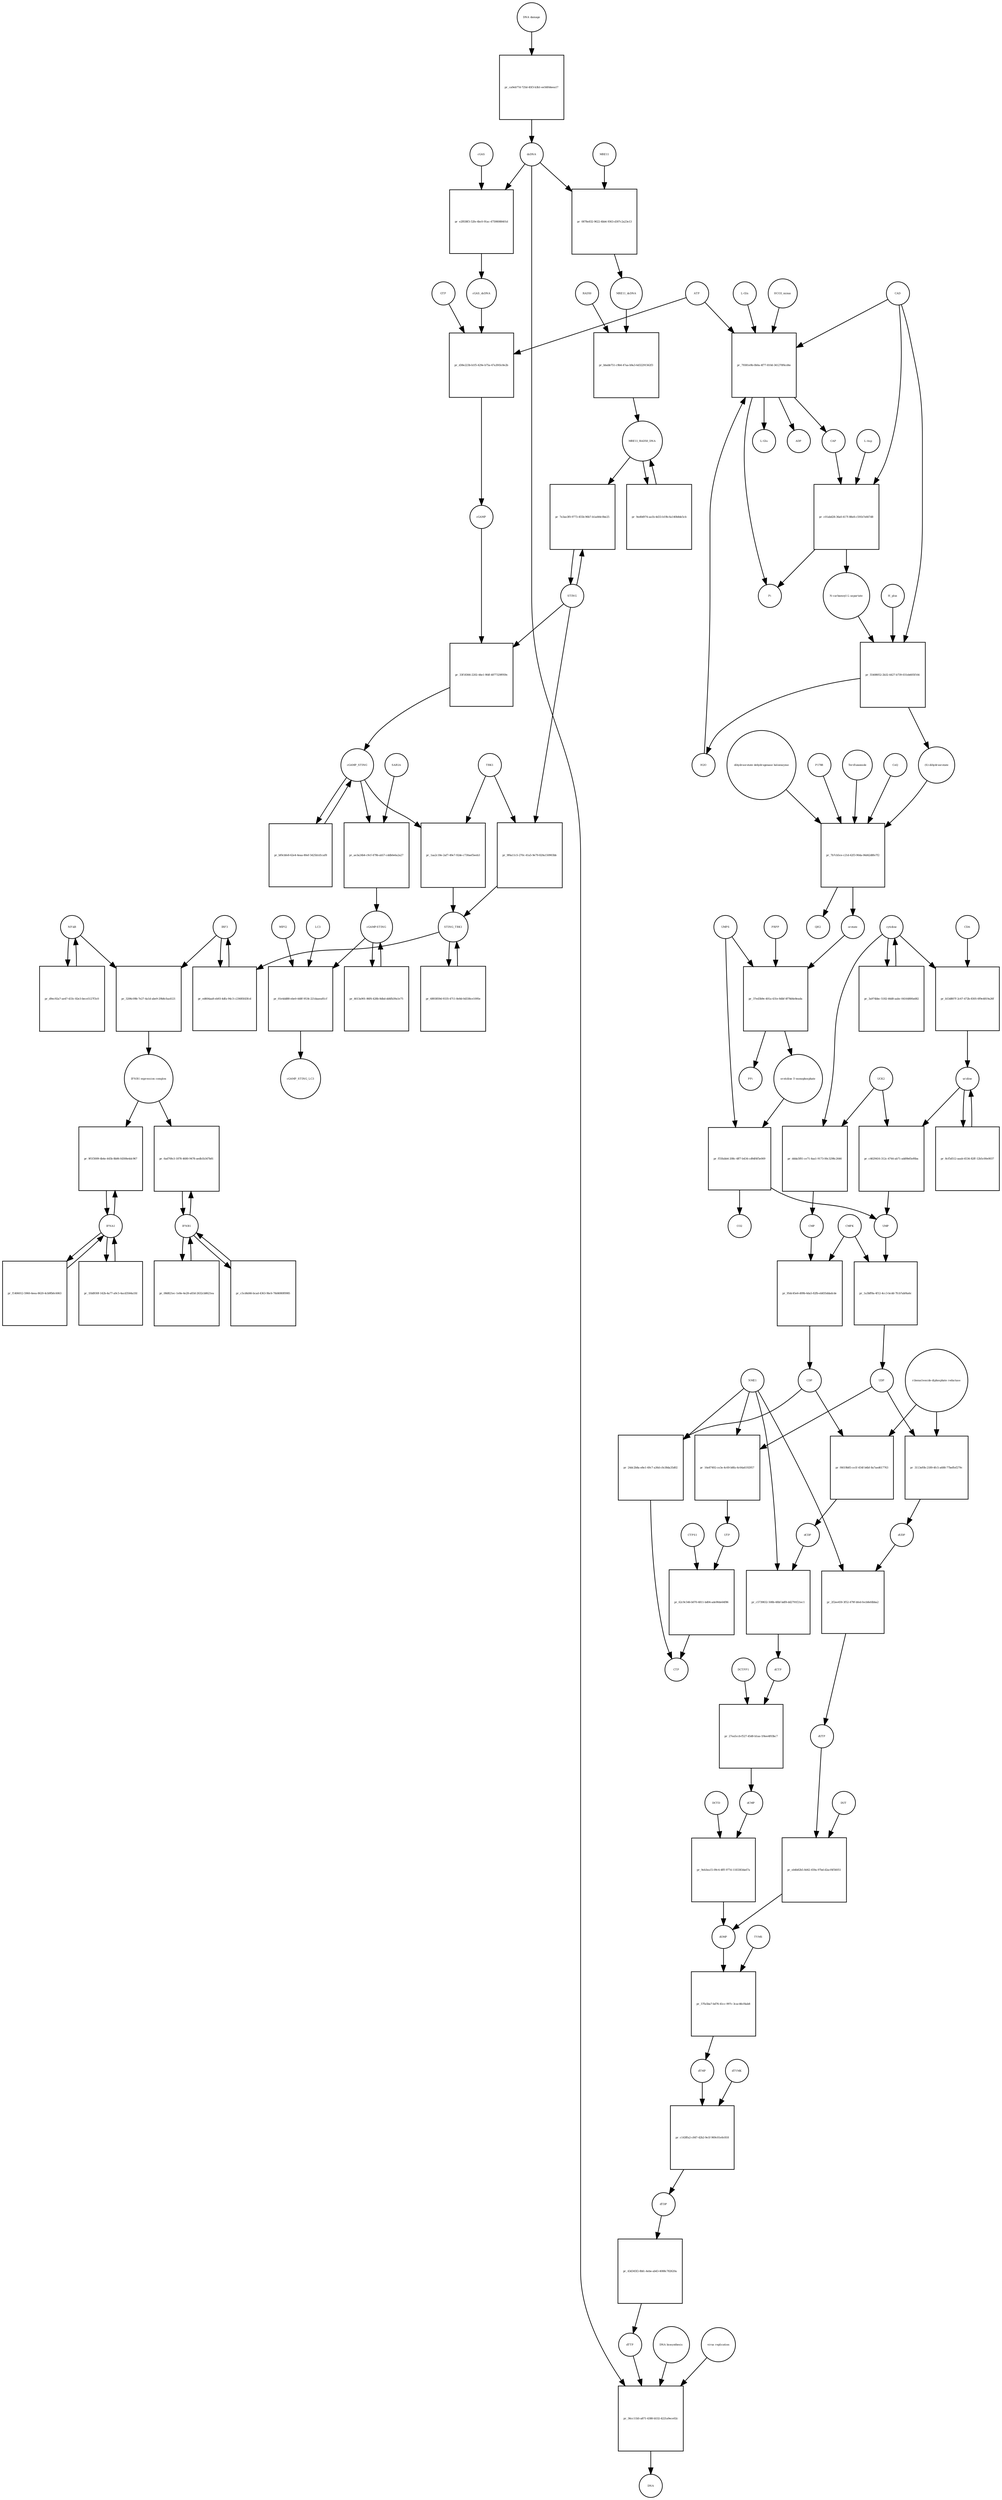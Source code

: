 strict digraph  {
"NF-kB" [annotation="urn_miriam_obo.go_GO%3A0071159", bipartite=0, cls=complex, fontsize=4, label="NF-kB", shape=circle];
"pr_3206c09b-7e27-4a1d-abe9-29b8cfaa4121" [annotation="", bipartite=1, cls=process, fontsize=4, label="pr_3206c09b-7e27-4a1d-abe9-29b8cfaa4121", shape=square];
"IFNB1 expression complex" [annotation="", bipartite=0, cls=complex, fontsize=4, label="IFNB1 expression complex", shape=circle];
IRF3 [annotation="urn_miriam_hgnc_6118|urn_miriam_uniprot_Q14653|urn_miriam_ensembl_ENSG00000126456|urn_miriam_refseq_NM_001571|urn_miriam_hgnc.symbol_IRF3|urn_miriam_ncbigene_3661", bipartite=0, cls="macromolecule multimer", fontsize=4, label=IRF3, shape=circle];
dCDP [annotation="urn_miriam_obo.chebi_CHEBI%3A28846", bipartite=0, cls="simple chemical", fontsize=4, label=dCDP, shape=circle];
"pr_c5739832-508b-48bf-bdf8-dd2791f21ec1" [annotation="", bipartite=1, cls=process, fontsize=4, label="pr_c5739832-508b-48bf-bdf8-dd2791f21ec1", shape=square];
dCTP [annotation="urn_miriam_obo.chebi_CHEBI%3A16311", bipartite=0, cls="simple chemical", fontsize=4, label=dCTP, shape=circle];
NME1 [annotation="urn_miriam_uniprot_P15531|urn_miriam_hgnc_7849", bipartite=0, cls=macromolecule, fontsize=4, label=NME1, shape=circle];
uridine [annotation="urn_miriam_obo.chebi_CHEBI%3A16704", bipartite=0, cls="simple chemical", fontsize=4, label=uridine, shape=circle];
"pr_c4629416-312c-4744-ab71-add9b65ef6ba" [annotation="", bipartite=1, cls=process, fontsize=4, label="pr_c4629416-312c-4744-ab71-add9b65ef6ba", shape=square];
UMP [annotation="urn_miriam_obo.chebi_CHEBI%3A57865", bipartite=0, cls="simple chemical", fontsize=4, label=UMP, shape=circle];
UCK2 [annotation="urn_miriam_uniprot_Q9HA47|urn_miriam_hgnc_HGNC%3A12562", bipartite=0, cls=macromolecule, fontsize=4, label=UCK2, shape=circle];
"orotidine 5'-monophosphate" [annotation="urn_miriam_obo.chebi_CHEBI%3A15842", bipartite=0, cls="simple chemical", fontsize=4, label="orotidine 5'-monophosphate", shape=circle];
"pr_f55fabb4-208c-4ff7-b434-cd9df4f5e069" [annotation="", bipartite=1, cls=process, fontsize=4, label="pr_f55fabb4-208c-4ff7-b434-cd9df4f5e069", shape=square];
UMPS [annotation="urn_miriam_ncbigene_7372|urn_miriam_refseq_NM_000373|urn_miriam_hgnc.symbol_UMPS|urn_miriam_hgnc_12563|urn_miriam_ensembl_ENSG00000114491|urn_miriam_uniprot_P11172", bipartite=0, cls="macromolecule multimer", fontsize=4, label=UMPS, shape=circle];
CO2 [annotation="urn_miriam_obo.chebi_CHEBI%3A16526", bipartite=0, cls="simple chemical", fontsize=4, label=CO2, shape=circle];
UTP [annotation="urn_miriam_obo.chebi_CHEBI%3A15713", bipartite=0, cls="simple chemical", fontsize=4, label=UTP, shape=circle];
"pr_62c9c546-b070-4811-bd04-ade90de64f86" [annotation="", bipartite=1, cls=process, fontsize=4, label="pr_62c9c546-b070-4811-bd04-ade90de64f86", shape=square];
CTP [annotation="urn_miriam_obo.chebi_CHEBI%3A17677", bipartite=0, cls="simple chemical", fontsize=4, label=CTP, shape=circle];
CTPS1 [annotation="urn_miriam_hgnc_HGNC%3A2519|urn_miriam_uniprot_P17812", bipartite=0, cls=macromolecule, fontsize=4, label=CTPS1, shape=circle];
UDP [annotation="urn_miriam_obo.chebi_CHEBI%3A17659", bipartite=0, cls="simple chemical", fontsize=4, label=UDP, shape=circle];
"pr_3113ef0b-2189-4fc5-a688-77beffef279c" [annotation="", bipartite=1, cls=process, fontsize=4, label="pr_3113ef0b-2189-4fc5-a688-77beffef279c", shape=square];
dUDP [annotation="urn_miriam_obo.chebi_CHEBI%3A28850", bipartite=0, cls="simple chemical", fontsize=4, label=dUDP, shape=circle];
"ribonucleoside-diphosphate reductase" [annotation="urn_miriam_brenda_1.17.4.1|urn_miriam_obo.go_GO%3A0005971", bipartite=0, cls=complex, fontsize=4, label="ribonucleoside-diphosphate reductase", shape=circle];
IFNB1 [annotation="urn_miriam_ensembl_ENSG00000171855|urn_miriam_hgnc.symbol_IFNB1|urn_miriam_hgnc_5434|urn_miriam_uniprot_P01574|urn_miriam_refseq_NM_002176|urn_miriam_ncbigene_3456", bipartite=0, cls=macromolecule, fontsize=4, label=IFNB1, shape=circle];
"pr_6ad70fe3-1878-4680-9478-aedb1b347b81" [annotation="", bipartite=1, cls=process, fontsize=4, label="pr_6ad70fe3-1878-4680-9478-aedb1b347b81", shape=square];
"pr_1a3bff8a-4f12-4cc3-bcdd-7fcb7abf4a6c" [annotation="", bipartite=1, cls=process, fontsize=4, label="pr_1a3bff8a-4f12-4cc3-bcdd-7fcb7abf4a6c", shape=square];
CMPK [annotation="urn_miriam_uniprot_P30085|urn_miriam_hgnc_HGNC%3A18170", bipartite=0, cls=macromolecule, fontsize=4, label=CMPK, shape=circle];
"cGAMP-STING" [annotation="", bipartite=0, cls=complex, fontsize=4, label="cGAMP-STING", shape=circle];
"pr_4613a901-86f6-428b-8dbd-dd4fb39a1e75" [annotation="", bipartite=1, cls=process, fontsize=4, label="pr_4613a901-86f6-428b-8dbd-dd4fb39a1e75", shape=square];
IFNA1 [annotation="urn_miriam_hgnc.symbol_IFNA1|urn_miriam_ncbigene_3439|urn_miriam_refseq_NM_024013|urn_miriam_uniprot_P01562|urn_miriam_hgnc_5417|urn_miriam_ensembl_ENSG00000197919", bipartite=0, cls=macromolecule, fontsize=4, label=IFNA1, shape=circle];
"pr_9f1f3009-4b4e-445b-8b86-fd308e4dc967" [annotation="", bipartite=1, cls=process, fontsize=4, label="pr_9f1f3009-4b4e-445b-8b86-fd308e4dc967", shape=square];
"pr_8cf5d512-aaab-4534-82ff-12b5c00e0037" [annotation="", bipartite=1, cls=process, fontsize=4, label="pr_8cf5d512-aaab-4534-82ff-12b5c00e0037", shape=square];
CDP [annotation="urn_miriam_obo.chebi_CHEBI%3A17239", bipartite=0, cls="simple chemical", fontsize=4, label=CDP, shape=circle];
"pr_f4619b85-ce1f-454f-b4bf-8a7aed617763" [annotation="", bipartite=1, cls=process, fontsize=4, label="pr_f4619b85-ce1f-454f-b4bf-8a7aed617763", shape=square];
"pr_24dc2b8a-e8e1-49c7-a36d-cfe38da35d02" [annotation="", bipartite=1, cls=process, fontsize=4, label="pr_24dc2b8a-e8e1-49c7-a36d-cfe38da35d02", shape=square];
dTDP [annotation="urn_miriam_obo.chebi_CHEBI%3A18075", bipartite=0, cls="simple chemical", fontsize=4, label=dTDP, shape=circle];
"pr_43d345f2-8bfc-4ebe-ab43-4088c782620a" [annotation="", bipartite=1, cls=process, fontsize=4, label="pr_43d345f2-8bfc-4ebe-ab43-4088c782620a", shape=square];
dTTP [annotation="urn_miriam_obo.chebi_CHEBI%3A18077", bipartite=0, cls="simple chemical", fontsize=4, label=dTTP, shape=circle];
CMP [annotation="urn_miriam_obo.chebi_CHEBI%3A17361", bipartite=0, cls="simple chemical", fontsize=4, label=CMP, shape=circle];
"pr_95dc45e6-d09b-4da5-82fb-eb835ddadcde" [annotation="", bipartite=1, cls=process, fontsize=4, label="pr_95dc45e6-d09b-4da5-82fb-eb835ddadcde", shape=square];
dUMP [annotation="urn_miriam_obo.chebi_CHEBI%3A17622", bipartite=0, cls="simple chemical", fontsize=4, label=dUMP, shape=circle];
"pr_57fa5ba7-bd76-41cc-997c-3cac46cf4ab8" [annotation="", bipartite=1, cls=process, fontsize=4, label="pr_57fa5ba7-bd76-41cc-997c-3cac46cf4ab8", shape=square];
dTMP [annotation="urn_miriam_obo.chebi_CHEBI%3A17013", bipartite=0, cls="simple chemical", fontsize=4, label=dTMP, shape=circle];
TYMS [annotation="urn_miriam_uniprot_P04818|urn_miriam_hgnc_HGNC%3A12441", bipartite=0, cls=macromolecule, fontsize=4, label=TYMS, shape=circle];
dsDNA [annotation="urn_miriam_obo.chebi_CHEBI%3A75909", bipartite=0, cls="simple chemical", fontsize=4, label=dsDNA, shape=circle];
"pr_36cc11b5-a871-4380-b532-4221a9ece02c" [annotation="", bipartite=1, cls=process, fontsize=4, label="pr_36cc11b5-a871-4380-b532-4221a9ece02c", shape=square];
DNA [annotation="", bipartite=0, cls="nucleic acid feature", fontsize=4, label=DNA, shape=circle];
"DNA biosynthesis" [annotation="urn_miriam_obo.go_GO%3A0071897", bipartite=0, cls=phenotype, fontsize=4, label="DNA biosynthesis", shape=circle];
"virus replication" [annotation="urn_miriam_obo.go_GO%3A0019079", bipartite=0, cls=phenotype, fontsize=4, label="virus replication", shape=circle];
MRE11_RAD50_DNA [annotation="", bipartite=0, cls=complex, fontsize=4, label=MRE11_RAD50_DNA, shape=circle];
"pr_9ed0d974-aa1b-4d33-b19b-6a140b8de5cb" [annotation="", bipartite=1, cls=process, fontsize=4, label="pr_9ed0d974-aa1b-4d33-b19b-6a140b8de5cb", shape=square];
"pr_27ea5ccb-f527-45d0-b1aa-1f4ee4f03bc7" [annotation="", bipartite=1, cls=process, fontsize=4, label="pr_27ea5ccb-f527-45d0-b1aa-1f4ee4f03bc7", shape=square];
dCMP [annotation="urn_miriam_obo.chebi_CHEBI%3A15918", bipartite=0, cls="simple chemical", fontsize=4, label=dCMP, shape=circle];
DCTPP1 [annotation="urn_miriam_uniprot_Q9H773|urn_miriam_hgnc_HGNC%3A28777", bipartite=0, cls=macromolecule, fontsize=4, label=DCTPP1, shape=circle];
"pr_c5cd4d46-bcad-4363-9bc6-78d4080f0985" [annotation="", bipartite=1, cls=process, fontsize=4, label="pr_c5cd4d46-bcad-4363-9bc6-78d4080f0985", shape=square];
"pr_08d821ec-1e8e-4e28-a83d-2632cb8621ea" [annotation="", bipartite=1, cls=process, fontsize=4, label="pr_08d821ec-1e8e-4e28-a83d-2632cb8621ea", shape=square];
ATP [annotation="urn_miriam_obo.chebi_CHEBI%3A15422", bipartite=0, cls="simple chemical", fontsize=4, label=ATP, shape=circle];
"pr_d38e223b-b1f5-429e-b75a-47a3f45c8e2b" [annotation="", bipartite=1, cls=process, fontsize=4, label="pr_d38e223b-b1f5-429e-b75a-47a3f45c8e2b", shape=square];
GTP [annotation="urn_miriam_obo.chebi_CHEBI%3A15996", bipartite=0, cls="simple chemical", fontsize=4, label=GTP, shape=circle];
cGAMP [annotation="urn_miriam_obo.chebi_CHEBI%3A75947", bipartite=0, cls="simple chemical", fontsize=4, label=cGAMP, shape=circle];
cGAS_dsDNA [annotation=urn_miriam_pubmed_28363908, bipartite=0, cls=complex, fontsize=4, label=cGAS_dsDNA, shape=circle];
cytidine [annotation="urn_miriam_obo.chebi_CHEBI%3A17562", bipartite=0, cls="simple chemical", fontsize=4, label=cytidine, shape=circle];
"pr_ddda5f81-ce71-4aa1-9173-00c3298c2646" [annotation="", bipartite=1, cls=process, fontsize=4, label="pr_ddda5f81-ce71-4aa1-9173-00c3298c2646", shape=square];
"pr_33f18366-2202-44e1-9fdf-4877329f959c" [annotation="", bipartite=1, cls=process, fontsize=4, label="pr_33f18366-2202-44e1-9fdf-4877329f959c", shape=square];
STING [annotation=urn_miriam_uniprot_Q86WV6, bipartite=0, cls="macromolecule multimer", fontsize=4, label=STING, shape=circle];
cGAMP_STING [annotation="urn_miriam_obo.go_GO%3A1990231", bipartite=0, cls=complex, fontsize=4, label=cGAMP_STING, shape=circle];
"L-Gln" [annotation="urn_miriam_obo.chebi_CHEBI%3A18050", bipartite=0, cls="simple chemical", fontsize=4, label="L-Gln", shape=circle];
"pr_79381e9b-0b0a-4f77-810d-341270f6cd4e" [annotation="", bipartite=1, cls=process, fontsize=4, label="pr_79381e9b-0b0a-4f77-810d-341270f6cd4e", shape=square];
CAP [annotation="urn_miriam_obo.chebi_CHEBI%3A17672", bipartite=0, cls="simple chemical", fontsize=4, label=CAP, shape=circle];
CAD [annotation="urn_miriam_refseq_NM_001306079|urn_miriam_hgnc_1424|urn_miriam_hgnc.symbol_CAD|urn_miriam_uniprot_P27708|urn_miriam_ncbigene_790|urn_miriam_ensembl_ENSG00000084774", bipartite=0, cls=macromolecule, fontsize=4, label=CAD, shape=circle];
HCO3_minus [annotation="urn_miriam_obo.chebi_CHEBI%3A17544", bipartite=0, cls="simple chemical", fontsize=4, label=HCO3_minus, shape=circle];
H2O [annotation="urn_miriam_obo.chebi_CHEBI%3A15377", bipartite=0, cls="simple chemical", fontsize=4, label=H2O, shape=circle];
"L-Glu" [annotation="urn_miriam_obo.chebi_CHEBI%3A16015", bipartite=0, cls="simple chemical", fontsize=4, label="L-Glu", shape=circle];
ADP [annotation="urn_miriam_obo.chebi_CHEBI%3A16761", bipartite=0, cls="simple chemical", fontsize=4, label=ADP, shape=circle];
Pi [annotation="urn_miriam_obo.chebi_CHEBI%3A18367", bipartite=0, cls="simple chemical", fontsize=4, label=Pi, shape=circle];
"pr_16e87492-ce3e-4c69-b8fa-6c64a6192957" [annotation="", bipartite=1, cls=process, fontsize=4, label="pr_16e87492-ce3e-4c69-b8fa-6c64a6192957", shape=square];
"N-carbamoyl-L-aspartate" [annotation="urn_miriam_obo.chebi_CHEBI%3A32814", bipartite=0, cls="simple chemical", fontsize=4, label="N-carbamoyl-L-aspartate", shape=circle];
"pr_55408052-2b32-4427-b739-031eb605f164" [annotation="", bipartite=1, cls=process, fontsize=4, label="pr_55408052-2b32-4427-b739-031eb605f164", shape=square];
"(S)-dihydroorotate" [annotation="urn_miriam_obo.chebi_CHEBI%3A30864", bipartite=0, cls="simple chemical", fontsize=4, label="(S)-dihydroorotate", shape=circle];
H_plus [annotation="urn_miriam_obo.chebi_CHEBI%3A15378", bipartite=0, cls="simple chemical", fontsize=4, label=H_plus, shape=circle];
"pr_d9ec92a7-ae47-433c-82e3-bece5127f3c0" [annotation="", bipartite=1, cls=process, fontsize=4, label="pr_d9ec92a7-ae47-433c-82e3-bece5127f3c0", shape=square];
"pr_1fdd930f-142b-4a77-a9c5-4acd3564a1fd" [annotation="", bipartite=1, cls=process, fontsize=4, label="pr_1fdd930f-142b-4a77-a9c5-4acd3564a1fd", shape=square];
TBK1 [annotation="urn_miriam_hgnc.symbol_TBK1|urn_miriam_ensembl_ENSG00000183735|urn_miriam_uniprot_Q9UHD2|urn_miriam_refseq_NM_013254|urn_miriam_hgnc_11584|urn_miriam_ncbigene_29110", bipartite=0, cls=macromolecule, fontsize=4, label=TBK1, shape=circle];
"pr_1aa2c18e-2af7-49e7-92de-c730aef5eeb3" [annotation="", bipartite=1, cls=process, fontsize=4, label="pr_1aa2c18e-2af7-49e7-92de-c730aef5eeb3", shape=square];
STING_TBK1 [annotation=urn_miriam_pubmed_30842653, bipartite=0, cls=complex, fontsize=4, label=STING_TBK1, shape=circle];
"pr_7e3ae3f0-9773-455b-96b7-b1ad44c0be25" [annotation="", bipartite=1, cls=process, fontsize=4, label="pr_7e3ae3f0-9773-455b-96b7-b1ad44c0be25", shape=square];
"pr_f1406012-5960-4eea-8620-4cb9fb0c6063" [annotation="", bipartite=1, cls=process, fontsize=4, label="pr_f1406012-5960-4eea-8620-4cb9fb0c6063", shape=square];
"pr_e2f838f3-52fe-4bc0-91ac-47598088401d" [annotation="", bipartite=1, cls=process, fontsize=4, label="pr_e2f838f3-52fe-4bc0-91ac-47598088401d", shape=square];
cGAS [annotation="urn_miriam_ensembl_ENSG00000164430|urn_miriam_hgnc_21367|urn_miriam_ncbigene_115004|urn_miriam_uniprot_Q8N884|urn_miriam_hgnc.symbol_CGAS|urn_miriam_refseq_NM_138441", bipartite=0, cls=macromolecule, fontsize=4, label=cGAS, shape=circle];
"pr_6893859d-9335-4711-8e8d-0d338ce1095e" [annotation="", bipartite=1, cls=process, fontsize=4, label="pr_6893859d-9335-4711-8e8d-0d338ce1095e", shape=square];
orotate [annotation="urn_miriam_obo.chebi_CHEBI%3A30839", bipartite=0, cls="simple chemical", fontsize=4, label=orotate, shape=circle];
"pr_37ed3b9e-401a-431e-8dbf-0f78d4e8eada" [annotation="", bipartite=1, cls=process, fontsize=4, label="pr_37ed3b9e-401a-431e-8dbf-0f78d4e8eada", shape=square];
PRPP [annotation="urn_miriam_obo.chebi_CHEBI%3A17111", bipartite=0, cls="simple chemical", fontsize=4, label=PRPP, shape=circle];
PPi [annotation="urn_miriam_obo.chebi_CHEBI%3A18361", bipartite=0, cls="simple chemical", fontsize=4, label=PPi, shape=circle];
"pr_3a974bbc-5182-46d8-aabc-04164800a682" [annotation="", bipartite=1, cls=process, fontsize=4, label="pr_3a974bbc-5182-46d8-aabc-04164800a682", shape=square];
"pr_ed604aa8-eb93-4dfa-94c3-c23685fd3fcd" [annotation="", bipartite=1, cls=process, fontsize=4, label="pr_ed604aa8-eb93-4dfa-94c3-c23685fd3fcd", shape=square];
"pr_bf0cbfe8-62e4-4eaa-80ef-5425b1d1caf8" [annotation="", bipartite=1, cls=process, fontsize=4, label="pr_bf0cbfe8-62e4-4eaa-80ef-5425b1d1caf8", shape=square];
RAD50 [annotation="urn_miriam_ncbigene_10111|urn_miriam_refseq_NM_005732|urn_miriam_uniprot_Q92878|urn_miriam_hgnc.symbol_RAD50|urn_miriam_ensembl_ENSG00000113522|urn_miriam_hgnc_9816", bipartite=0, cls="macromolecule multimer", fontsize=4, label=RAD50, shape=circle];
"pr_bbabb751-c9b4-47aa-b9a3-6d32291562f3" [annotation="", bipartite=1, cls=process, fontsize=4, label="pr_bbabb751-c9b4-47aa-b9a3-6d32291562f3", shape=square];
MRE11_dsDNA [annotation="urn_miriam_obo.go_GO%3A0003690", bipartite=0, cls=complex, fontsize=4, label=MRE11_dsDNA, shape=circle];
"pr_7b7cb5ce-c21d-42f3-90da-06d42d8fe7f2" [annotation="", bipartite=1, cls=process, fontsize=4, label="pr_7b7cb5ce-c21d-42f3-90da-06d42d8fe7f2", shape=square];
"dihydroorotate dehydrogenase holoenzyme" [annotation="urn_miriam_ncbigene_1723|urn_miriam_hgnc_HGNC%3A2867|urn_miriam_hgnc.symbol_DHODH", bipartite=0, cls="simple chemical", fontsize=4, label="dihydroorotate dehydrogenase holoenzyme", shape=circle];
P1788 [annotation=urn_miriam_pubmed_31740051, bipartite=0, cls="simple chemical", fontsize=4, label=P1788, shape=circle];
Teriflunomide [annotation=urn_miriam_drugbank_DB08880, bipartite=0, cls="simple chemical", fontsize=4, label=Teriflunomide, shape=circle];
CoQ [annotation="urn_miriam_obo.chebi_CHEBI%3A16389", bipartite=0, cls="simple chemical", fontsize=4, label=CoQ, shape=circle];
QH2 [annotation="urn_miriam_obo.chebi_CHEBI%3A17976", bipartite=0, cls="simple chemical", fontsize=4, label=QH2, shape=circle];
"pr_2f2ee459-3f52-479f-bfed-fecb8efdbba2" [annotation="", bipartite=1, cls=process, fontsize=4, label="pr_2f2ee459-3f52-479f-bfed-fecb8efdbba2", shape=square];
dUTP [annotation="urn_miriam_obo.chebi_CHEBI%3A17625", bipartite=0, cls="simple chemical", fontsize=4, label=dUTP, shape=circle];
"pr_b53d807f-2c67-472b-8305-0f9e4819a26f" [annotation="", bipartite=1, cls=process, fontsize=4, label="pr_b53d807f-2c67-472b-8305-0f9e4819a26f", shape=square];
CDA [annotation="urn_miriam_uniprot_P32320|urn_miriam_ncbigene_978|urn_miriam_refseq_NM_001785|urn_miriam_ensembl_ENSG00000158825|urn_miriam_hgnc.symbol_CDA|urn_miriam_hgnc_1712", bipartite=0, cls=macromolecule, fontsize=4, label=CDA, shape=circle];
"pr_eb4b82b5-8d42-459a-97bd-d2acf4f56051" [annotation="", bipartite=1, cls=process, fontsize=4, label="pr_eb4b82b5-8d42-459a-97bd-d2acf4f56051", shape=square];
DUT [annotation="urn_miriam_hgnc_HGNC%3A3078|urn_miriam_uniprot_P33316", bipartite=0, cls=macromolecule, fontsize=4, label=DUT, shape=circle];
"pr_01e4dd88-ebe0-448f-9534-221daaea81cf" [annotation="", bipartite=1, cls=process, fontsize=4, label="pr_01e4dd88-ebe0-448f-9534-221daaea81cf", shape=square];
LC3 [annotation="", bipartite=0, cls=macromolecule, fontsize=4, label=LC3, shape=circle];
cGAMP_STING_LC3 [annotation="", bipartite=0, cls=complex, fontsize=4, label=cGAMP_STING_LC3, shape=circle];
WIPI2 [annotation="urn_miriam_refseq_NM_015610|urn_miriam_hgnc_32225|urn_miriam_hgnc.symbol_WIPI2|urn_miriam_ensembl_ENSG00000157954|urn_miriam_ncbigene_26100|urn_miriam_uniprot_Q9Y4P8", bipartite=0, cls=macromolecule, fontsize=4, label=WIPI2, shape=circle];
"pr_c01abd28-36a0-417f-88e8-c591b7e667d8" [annotation="", bipartite=1, cls=process, fontsize=4, label="pr_c01abd28-36a0-417f-88e8-c591b7e667d8", shape=square];
"L-Asp" [annotation="urn_miriam_obo.chebi_CHEBI%3A29991", bipartite=0, cls="simple chemical", fontsize=4, label="L-Asp", shape=circle];
"pr_0878e832-9622-4bb4-9363-d307c2a23e13" [annotation="", bipartite=1, cls=process, fontsize=4, label="pr_0878e832-9622-4bb4-9363-d307c2a23e13", shape=square];
MRE11 [annotation="urn_miriam_hgnc.symbol_MRE11|urn_miriam_ncbigene_4361|urn_miriam_uniprot_P49959|urn_miriam_ensembl_ENSG00000020922|urn_miriam_refseq_NM_005591|urn_miriam_hgnc_7230", bipartite=0, cls="macromolecule multimer", fontsize=4, label=MRE11, shape=circle];
"pr_c143ffa2-c847-42b2-9e1f-969c01e0c818" [annotation="", bipartite=1, cls=process, fontsize=4, label="pr_c143ffa2-c847-42b2-9e1f-969c01e0c818", shape=square];
dTYMK [annotation="urn_miriam_uniprot_P23919|urn_miriam_hgnc_HGNC%3A3061", bipartite=0, cls=macromolecule, fontsize=4, label=dTYMK, shape=circle];
"pr_ae3a24b4-c9cf-479b-ab57-cddb0e6a2a27" [annotation="", bipartite=1, cls=process, fontsize=4, label="pr_ae3a24b4-c9cf-479b-ab57-cddb0e6a2a27", shape=square];
SAR1A [annotation="urn_miriam_uniprot_Q9NR31|urn_miriam_ensembl_ENSG00000079332|urn_miriam_hgnc_10534|urn_miriam_hgnc.symbol_SAR1A|urn_miriam_refseq_NM_001142648|urn_miriam_ncbigene_56681", bipartite=0, cls=macromolecule, fontsize=4, label=SAR1A, shape=circle];
"pr_9f6a11c5-270c-41a5-9e79-820a150903bb" [annotation="", bipartite=1, cls=process, fontsize=4, label="pr_9f6a11c5-270c-41a5-9e79-820a150903bb", shape=square];
"pr_ca9eb77d-725d-45f3-b3b1-ee56f44eea17" [annotation="", bipartite=1, cls=process, fontsize=4, label="pr_ca9eb77d-725d-45f3-b3b1-ee56f44eea17", shape=square];
"DNA damage" [annotation="", bipartite=0, cls=phenotype, fontsize=4, label="DNA damage", shape=circle];
"pr_9eb3ea15-09c4-4fff-977d-1183383da67a" [annotation="", bipartite=1, cls=process, fontsize=4, label="pr_9eb3ea15-09c4-4fff-977d-1183383da67a", shape=square];
DCTD [annotation="urn_miriam_uniprot_P32321|urn_miriam_hgnc_HGNC%3A2710", bipartite=0, cls=macromolecule, fontsize=4, label=DCTD, shape=circle];
"NF-kB" -> "pr_3206c09b-7e27-4a1d-abe9-29b8cfaa4121"  [annotation="", interaction_type=consumption];
"NF-kB" -> "pr_d9ec92a7-ae47-433c-82e3-bece5127f3c0"  [annotation="", interaction_type=consumption];
"pr_3206c09b-7e27-4a1d-abe9-29b8cfaa4121" -> "IFNB1 expression complex"  [annotation="", interaction_type=production];
"IFNB1 expression complex" -> "pr_6ad70fe3-1878-4680-9478-aedb1b347b81"  [annotation=urn_miriam_pubmed_20610653, interaction_type=stimulation];
"IFNB1 expression complex" -> "pr_9f1f3009-4b4e-445b-8b86-fd308e4dc967"  [annotation=urn_miriam_pubmed_16979567, interaction_type=stimulation];
IRF3 -> "pr_3206c09b-7e27-4a1d-abe9-29b8cfaa4121"  [annotation="", interaction_type=consumption];
IRF3 -> "pr_ed604aa8-eb93-4dfa-94c3-c23685fd3fcd"  [annotation="", interaction_type=consumption];
dCDP -> "pr_c5739832-508b-48bf-bdf8-dd2791f21ec1"  [annotation="", interaction_type=consumption];
"pr_c5739832-508b-48bf-bdf8-dd2791f21ec1" -> dCTP  [annotation="", interaction_type=production];
dCTP -> "pr_27ea5ccb-f527-45d0-b1aa-1f4ee4f03bc7"  [annotation="", interaction_type=consumption];
NME1 -> "pr_c5739832-508b-48bf-bdf8-dd2791f21ec1"  [annotation=urn_miriam_pubmed_17827303, interaction_type=catalysis];
NME1 -> "pr_24dc2b8a-e8e1-49c7-a36d-cfe38da35d02"  [annotation=urn_miriam_pubmed_28458037, interaction_type=catalysis];
NME1 -> "pr_16e87492-ce3e-4c69-b8fa-6c64a6192957"  [annotation=urn_miriam_pubmed_28458037, interaction_type=catalysis];
NME1 -> "pr_2f2ee459-3f52-479f-bfed-fecb8efdbba2"  [annotation=urn_miriam_pubmed_17827303, interaction_type=catalysis];
uridine -> "pr_c4629416-312c-4744-ab71-add9b65ef6ba"  [annotation="", interaction_type=consumption];
uridine -> "pr_8cf5d512-aaab-4534-82ff-12b5c00e0037"  [annotation="", interaction_type=consumption];
"pr_c4629416-312c-4744-ab71-add9b65ef6ba" -> UMP  [annotation="", interaction_type=production];
UMP -> "pr_1a3bff8a-4f12-4cc3-bcdd-7fcb7abf4a6c"  [annotation="", interaction_type=consumption];
UCK2 -> "pr_c4629416-312c-4744-ab71-add9b65ef6ba"  [annotation=urn_miriam_pubmed_15130468, interaction_type=catalysis];
UCK2 -> "pr_ddda5f81-ce71-4aa1-9173-00c3298c2646"  [annotation=urn_miriam_pubmed_15130468, interaction_type=catalysis];
"orotidine 5'-monophosphate" -> "pr_f55fabb4-208c-4ff7-b434-cd9df4f5e069"  [annotation="", interaction_type=consumption];
"pr_f55fabb4-208c-4ff7-b434-cd9df4f5e069" -> UMP  [annotation="", interaction_type=production];
"pr_f55fabb4-208c-4ff7-b434-cd9df4f5e069" -> CO2  [annotation="", interaction_type=production];
UMPS -> "pr_f55fabb4-208c-4ff7-b434-cd9df4f5e069"  [annotation=urn_miriam_reactome_REACT_1698, interaction_type=catalysis];
UMPS -> "pr_37ed3b9e-401a-431e-8dbf-0f78d4e8eada"  [annotation=urn_miriam_reactome_REACT_1698, interaction_type=catalysis];
UTP -> "pr_62c9c546-b070-4811-bd04-ade90de64f86"  [annotation="", interaction_type=consumption];
"pr_62c9c546-b070-4811-bd04-ade90de64f86" -> CTP  [annotation="", interaction_type=production];
CTPS1 -> "pr_62c9c546-b070-4811-bd04-ade90de64f86"  [annotation=urn_miriam_pubmed_5411547, interaction_type=catalysis];
UDP -> "pr_3113ef0b-2189-4fc5-a688-77beffef279c"  [annotation="", interaction_type=consumption];
UDP -> "pr_16e87492-ce3e-4c69-b8fa-6c64a6192957"  [annotation="", interaction_type=consumption];
"pr_3113ef0b-2189-4fc5-a688-77beffef279c" -> dUDP  [annotation="", interaction_type=production];
dUDP -> "pr_2f2ee459-3f52-479f-bfed-fecb8efdbba2"  [annotation="", interaction_type=consumption];
"ribonucleoside-diphosphate reductase" -> "pr_3113ef0b-2189-4fc5-a688-77beffef279c"  [annotation=urn_miriam_pubmed_24809024, interaction_type=catalysis];
"ribonucleoside-diphosphate reductase" -> "pr_f4619b85-ce1f-454f-b4bf-8a7aed617763"  [annotation=urn_miriam_pubmed_24809024, interaction_type=catalysis];
IFNB1 -> "pr_6ad70fe3-1878-4680-9478-aedb1b347b81"  [annotation="", interaction_type=consumption];
IFNB1 -> "pr_c5cd4d46-bcad-4363-9bc6-78d4080f0985"  [annotation="", interaction_type=consumption];
IFNB1 -> "pr_08d821ec-1e8e-4e28-a83d-2632cb8621ea"  [annotation="", interaction_type=consumption];
"pr_6ad70fe3-1878-4680-9478-aedb1b347b81" -> IFNB1  [annotation="", interaction_type=production];
"pr_1a3bff8a-4f12-4cc3-bcdd-7fcb7abf4a6c" -> UDP  [annotation="", interaction_type=production];
CMPK -> "pr_1a3bff8a-4f12-4cc3-bcdd-7fcb7abf4a6c"  [annotation=urn_miriam_pubmed_10462544, interaction_type=catalysis];
CMPK -> "pr_95dc45e6-d09b-4da5-82fb-eb835ddadcde"  [annotation=urn_miriam_pubmed_10462544, interaction_type=catalysis];
"cGAMP-STING" -> "pr_4613a901-86f6-428b-8dbd-dd4fb39a1e75"  [annotation="", interaction_type=consumption];
"cGAMP-STING" -> "pr_01e4dd88-ebe0-448f-9534-221daaea81cf"  [annotation="", interaction_type=consumption];
"pr_4613a901-86f6-428b-8dbd-dd4fb39a1e75" -> "cGAMP-STING"  [annotation="", interaction_type=production];
IFNA1 -> "pr_9f1f3009-4b4e-445b-8b86-fd308e4dc967"  [annotation="", interaction_type=consumption];
IFNA1 -> "pr_1fdd930f-142b-4a77-a9c5-4acd3564a1fd"  [annotation="", interaction_type=consumption];
IFNA1 -> "pr_f1406012-5960-4eea-8620-4cb9fb0c6063"  [annotation="", interaction_type=consumption];
"pr_9f1f3009-4b4e-445b-8b86-fd308e4dc967" -> IFNA1  [annotation="", interaction_type=production];
"pr_8cf5d512-aaab-4534-82ff-12b5c00e0037" -> uridine  [annotation="", interaction_type=production];
CDP -> "pr_f4619b85-ce1f-454f-b4bf-8a7aed617763"  [annotation="", interaction_type=consumption];
CDP -> "pr_24dc2b8a-e8e1-49c7-a36d-cfe38da35d02"  [annotation="", interaction_type=consumption];
"pr_f4619b85-ce1f-454f-b4bf-8a7aed617763" -> dCDP  [annotation="", interaction_type=production];
"pr_24dc2b8a-e8e1-49c7-a36d-cfe38da35d02" -> CTP  [annotation="", interaction_type=production];
dTDP -> "pr_43d345f2-8bfc-4ebe-ab43-4088c782620a"  [annotation="", interaction_type=consumption];
"pr_43d345f2-8bfc-4ebe-ab43-4088c782620a" -> dTTP  [annotation="", interaction_type=production];
dTTP -> "pr_36cc11b5-a871-4380-b532-4221a9ece02c"  [annotation="", interaction_type=consumption];
CMP -> "pr_95dc45e6-d09b-4da5-82fb-eb835ddadcde"  [annotation="", interaction_type=consumption];
"pr_95dc45e6-d09b-4da5-82fb-eb835ddadcde" -> CDP  [annotation="", interaction_type=production];
dUMP -> "pr_57fa5ba7-bd76-41cc-997c-3cac46cf4ab8"  [annotation="", interaction_type=consumption];
"pr_57fa5ba7-bd76-41cc-997c-3cac46cf4ab8" -> dTMP  [annotation="", interaction_type=production];
dTMP -> "pr_c143ffa2-c847-42b2-9e1f-969c01e0c818"  [annotation="", interaction_type=consumption];
TYMS -> "pr_57fa5ba7-bd76-41cc-997c-3cac46cf4ab8"  [annotation=urn_miriam_pubmed_3099389, interaction_type=catalysis];
dsDNA -> "pr_36cc11b5-a871-4380-b532-4221a9ece02c"  [annotation="", interaction_type=consumption];
dsDNA -> "pr_e2f838f3-52fe-4bc0-91ac-47598088401d"  [annotation="", interaction_type=consumption];
dsDNA -> "pr_0878e832-9622-4bb4-9363-d307c2a23e13"  [annotation="", interaction_type=consumption];
"pr_36cc11b5-a871-4380-b532-4221a9ece02c" -> DNA  [annotation="", interaction_type=production];
"DNA biosynthesis" -> "pr_36cc11b5-a871-4380-b532-4221a9ece02c"  [annotation="", interaction_type=catalysis];
"virus replication" -> "pr_36cc11b5-a871-4380-b532-4221a9ece02c"  [annotation="", interaction_type=inhibition];
MRE11_RAD50_DNA -> "pr_9ed0d974-aa1b-4d33-b19b-6a140b8de5cb"  [annotation="", interaction_type=consumption];
MRE11_RAD50_DNA -> "pr_7e3ae3f0-9773-455b-96b7-b1ad44c0be25"  [annotation=urn_miriam_pubmed_23388631, interaction_type=catalysis];
"pr_9ed0d974-aa1b-4d33-b19b-6a140b8de5cb" -> MRE11_RAD50_DNA  [annotation="", interaction_type=production];
"pr_27ea5ccb-f527-45d0-b1aa-1f4ee4f03bc7" -> dCMP  [annotation="", interaction_type=production];
dCMP -> "pr_9eb3ea15-09c4-4fff-977d-1183383da67a"  [annotation="", interaction_type=consumption];
DCTPP1 -> "pr_27ea5ccb-f527-45d0-b1aa-1f4ee4f03bc7"  [annotation=urn_miriam_pubmed_13788541, interaction_type=catalysis];
"pr_c5cd4d46-bcad-4363-9bc6-78d4080f0985" -> IFNB1  [annotation="", interaction_type=production];
"pr_08d821ec-1e8e-4e28-a83d-2632cb8621ea" -> IFNB1  [annotation="", interaction_type=production];
ATP -> "pr_d38e223b-b1f5-429e-b75a-47a3f45c8e2b"  [annotation="", interaction_type=consumption];
ATP -> "pr_79381e9b-0b0a-4f77-810d-341270f6cd4e"  [annotation="", interaction_type=consumption];
"pr_d38e223b-b1f5-429e-b75a-47a3f45c8e2b" -> cGAMP  [annotation="", interaction_type=production];
GTP -> "pr_d38e223b-b1f5-429e-b75a-47a3f45c8e2b"  [annotation="", interaction_type=consumption];
cGAMP -> "pr_33f18366-2202-44e1-9fdf-4877329f959c"  [annotation="", interaction_type=consumption];
cGAS_dsDNA -> "pr_d38e223b-b1f5-429e-b75a-47a3f45c8e2b"  [annotation=urn_miriam_pubmed_29622565, interaction_type=catalysis];
cytidine -> "pr_ddda5f81-ce71-4aa1-9173-00c3298c2646"  [annotation="", interaction_type=consumption];
cytidine -> "pr_3a974bbc-5182-46d8-aabc-04164800a682"  [annotation="", interaction_type=consumption];
cytidine -> "pr_b53d807f-2c67-472b-8305-0f9e4819a26f"  [annotation="", interaction_type=consumption];
"pr_ddda5f81-ce71-4aa1-9173-00c3298c2646" -> CMP  [annotation="", interaction_type=production];
"pr_33f18366-2202-44e1-9fdf-4877329f959c" -> cGAMP_STING  [annotation="", interaction_type=production];
STING -> "pr_33f18366-2202-44e1-9fdf-4877329f959c"  [annotation="", interaction_type=consumption];
STING -> "pr_7e3ae3f0-9773-455b-96b7-b1ad44c0be25"  [annotation="", interaction_type=consumption];
STING -> "pr_9f6a11c5-270c-41a5-9e79-820a150903bb"  [annotation="", interaction_type=consumption];
cGAMP_STING -> "pr_1aa2c18e-2af7-49e7-92de-c730aef5eeb3"  [annotation="", interaction_type=consumption];
cGAMP_STING -> "pr_bf0cbfe8-62e4-4eaa-80ef-5425b1d1caf8"  [annotation="", interaction_type=consumption];
cGAMP_STING -> "pr_ae3a24b4-c9cf-479b-ab57-cddb0e6a2a27"  [annotation="", interaction_type=consumption];
"L-Gln" -> "pr_79381e9b-0b0a-4f77-810d-341270f6cd4e"  [annotation="", interaction_type=consumption];
"pr_79381e9b-0b0a-4f77-810d-341270f6cd4e" -> CAP  [annotation="", interaction_type=production];
"pr_79381e9b-0b0a-4f77-810d-341270f6cd4e" -> "L-Glu"  [annotation="", interaction_type=production];
"pr_79381e9b-0b0a-4f77-810d-341270f6cd4e" -> ADP  [annotation="", interaction_type=production];
"pr_79381e9b-0b0a-4f77-810d-341270f6cd4e" -> Pi  [annotation="", interaction_type=production];
CAP -> "pr_c01abd28-36a0-417f-88e8-c591b7e667d8"  [annotation="", interaction_type=consumption];
CAD -> "pr_79381e9b-0b0a-4f77-810d-341270f6cd4e"  [annotation=urn_miriam_reactome_REACT_73577, interaction_type=catalysis];
CAD -> "pr_55408052-2b32-4427-b739-031eb605f164"  [annotation=urn_miriam_reactome_REACT_1698, interaction_type=catalysis];
CAD -> "pr_c01abd28-36a0-417f-88e8-c591b7e667d8"  [annotation=urn_miriam_reactome_REACT_1698, interaction_type=catalysis];
HCO3_minus -> "pr_79381e9b-0b0a-4f77-810d-341270f6cd4e"  [annotation="", interaction_type=consumption];
H2O -> "pr_79381e9b-0b0a-4f77-810d-341270f6cd4e"  [annotation="", interaction_type=consumption];
"pr_16e87492-ce3e-4c69-b8fa-6c64a6192957" -> UTP  [annotation="", interaction_type=production];
"N-carbamoyl-L-aspartate" -> "pr_55408052-2b32-4427-b739-031eb605f164"  [annotation="", interaction_type=consumption];
"pr_55408052-2b32-4427-b739-031eb605f164" -> "(S)-dihydroorotate"  [annotation="", interaction_type=production];
"pr_55408052-2b32-4427-b739-031eb605f164" -> H2O  [annotation="", interaction_type=production];
"(S)-dihydroorotate" -> "pr_7b7cb5ce-c21d-42f3-90da-06d42d8fe7f2"  [annotation="", interaction_type=consumption];
H_plus -> "pr_55408052-2b32-4427-b739-031eb605f164"  [annotation="", interaction_type=consumption];
"pr_d9ec92a7-ae47-433c-82e3-bece5127f3c0" -> "NF-kB"  [annotation="", interaction_type=production];
"pr_1fdd930f-142b-4a77-a9c5-4acd3564a1fd" -> IFNA1  [annotation="", interaction_type=production];
TBK1 -> "pr_1aa2c18e-2af7-49e7-92de-c730aef5eeb3"  [annotation="", interaction_type=consumption];
TBK1 -> "pr_9f6a11c5-270c-41a5-9e79-820a150903bb"  [annotation="", interaction_type=consumption];
"pr_1aa2c18e-2af7-49e7-92de-c730aef5eeb3" -> STING_TBK1  [annotation="", interaction_type=production];
STING_TBK1 -> "pr_6893859d-9335-4711-8e8d-0d338ce1095e"  [annotation="", interaction_type=consumption];
STING_TBK1 -> "pr_ed604aa8-eb93-4dfa-94c3-c23685fd3fcd"  [annotation="urn_miriam_pubmed_22394562|urn_miriam_pubmed_25636800", interaction_type=catalysis];
"pr_7e3ae3f0-9773-455b-96b7-b1ad44c0be25" -> STING  [annotation="", interaction_type=production];
"pr_f1406012-5960-4eea-8620-4cb9fb0c6063" -> IFNA1  [annotation="", interaction_type=production];
"pr_e2f838f3-52fe-4bc0-91ac-47598088401d" -> cGAS_dsDNA  [annotation="", interaction_type=production];
cGAS -> "pr_e2f838f3-52fe-4bc0-91ac-47598088401d"  [annotation="", interaction_type=consumption];
"pr_6893859d-9335-4711-8e8d-0d338ce1095e" -> STING_TBK1  [annotation="", interaction_type=production];
orotate -> "pr_37ed3b9e-401a-431e-8dbf-0f78d4e8eada"  [annotation="", interaction_type=consumption];
"pr_37ed3b9e-401a-431e-8dbf-0f78d4e8eada" -> "orotidine 5'-monophosphate"  [annotation="", interaction_type=production];
"pr_37ed3b9e-401a-431e-8dbf-0f78d4e8eada" -> PPi  [annotation="", interaction_type=production];
PRPP -> "pr_37ed3b9e-401a-431e-8dbf-0f78d4e8eada"  [annotation="", interaction_type=consumption];
"pr_3a974bbc-5182-46d8-aabc-04164800a682" -> cytidine  [annotation="", interaction_type=production];
"pr_ed604aa8-eb93-4dfa-94c3-c23685fd3fcd" -> IRF3  [annotation="", interaction_type=production];
"pr_bf0cbfe8-62e4-4eaa-80ef-5425b1d1caf8" -> cGAMP_STING  [annotation="", interaction_type=production];
RAD50 -> "pr_bbabb751-c9b4-47aa-b9a3-6d32291562f3"  [annotation="", interaction_type=consumption];
"pr_bbabb751-c9b4-47aa-b9a3-6d32291562f3" -> MRE11_RAD50_DNA  [annotation="", interaction_type=production];
MRE11_dsDNA -> "pr_bbabb751-c9b4-47aa-b9a3-6d32291562f3"  [annotation="", interaction_type=consumption];
"pr_7b7cb5ce-c21d-42f3-90da-06d42d8fe7f2" -> orotate  [annotation="", interaction_type=production];
"pr_7b7cb5ce-c21d-42f3-90da-06d42d8fe7f2" -> QH2  [annotation="", interaction_type=production];
"dihydroorotate dehydrogenase holoenzyme" -> "pr_7b7cb5ce-c21d-42f3-90da-06d42d8fe7f2"  [annotation="urn_miriam_reactome_REACT_1698|urn_miriam_doi_10.1101%2F2020.03.11.983056", interaction_type=catalysis];
P1788 -> "pr_7b7cb5ce-c21d-42f3-90da-06d42d8fe7f2"  [annotation="urn_miriam_reactome_REACT_1698|urn_miriam_doi_10.1101%2F2020.03.11.983056", interaction_type=inhibition];
Teriflunomide -> "pr_7b7cb5ce-c21d-42f3-90da-06d42d8fe7f2"  [annotation="urn_miriam_reactome_REACT_1698|urn_miriam_doi_10.1101%2F2020.03.11.983056", interaction_type=inhibition];
CoQ -> "pr_7b7cb5ce-c21d-42f3-90da-06d42d8fe7f2"  [annotation="", interaction_type=consumption];
"pr_2f2ee459-3f52-479f-bfed-fecb8efdbba2" -> dUTP  [annotation="", interaction_type=production];
dUTP -> "pr_eb4b82b5-8d42-459a-97bd-d2acf4f56051"  [annotation="", interaction_type=consumption];
"pr_b53d807f-2c67-472b-8305-0f9e4819a26f" -> uridine  [annotation="", interaction_type=production];
CDA -> "pr_b53d807f-2c67-472b-8305-0f9e4819a26f"  [annotation="urn_miriam_pubmed_7923172|urn_miriam_pubmed_15689149", interaction_type=catalysis];
"pr_eb4b82b5-8d42-459a-97bd-d2acf4f56051" -> dUMP  [annotation="", interaction_type=production];
DUT -> "pr_eb4b82b5-8d42-459a-97bd-d2acf4f56051"  [annotation=urn_miriam_pubmed_18837522, interaction_type=catalysis];
"pr_01e4dd88-ebe0-448f-9534-221daaea81cf" -> cGAMP_STING_LC3  [annotation="", interaction_type=production];
LC3 -> "pr_01e4dd88-ebe0-448f-9534-221daaea81cf"  [annotation="", interaction_type=consumption];
WIPI2 -> "pr_01e4dd88-ebe0-448f-9534-221daaea81cf"  [annotation=urn_miriam_pubmed_30842662, interaction_type=catalysis];
"pr_c01abd28-36a0-417f-88e8-c591b7e667d8" -> "N-carbamoyl-L-aspartate"  [annotation="", interaction_type=production];
"pr_c01abd28-36a0-417f-88e8-c591b7e667d8" -> Pi  [annotation="", interaction_type=production];
"L-Asp" -> "pr_c01abd28-36a0-417f-88e8-c591b7e667d8"  [annotation="", interaction_type=consumption];
"pr_0878e832-9622-4bb4-9363-d307c2a23e13" -> MRE11_dsDNA  [annotation="", interaction_type=production];
MRE11 -> "pr_0878e832-9622-4bb4-9363-d307c2a23e13"  [annotation="", interaction_type=consumption];
"pr_c143ffa2-c847-42b2-9e1f-969c01e0c818" -> dTDP  [annotation="", interaction_type=production];
dTYMK -> "pr_c143ffa2-c847-42b2-9e1f-969c01e0c818"  [annotation=urn_miriam_pubmed_8024690, interaction_type=catalysis];
"pr_ae3a24b4-c9cf-479b-ab57-cddb0e6a2a27" -> "cGAMP-STING"  [annotation="", interaction_type=production];
SAR1A -> "pr_ae3a24b4-c9cf-479b-ab57-cddb0e6a2a27"  [annotation="urn_miriam_doi_10.1038%2Fs41586-019-1006-9", interaction_type=catalysis];
"pr_9f6a11c5-270c-41a5-9e79-820a150903bb" -> STING_TBK1  [annotation="", interaction_type=production];
"pr_ca9eb77d-725d-45f3-b3b1-ee56f44eea17" -> dsDNA  [annotation="", interaction_type=production];
"DNA damage" -> "pr_ca9eb77d-725d-45f3-b3b1-ee56f44eea17"  [annotation="urn_miriam_doi_10.1016%2Fj.ejmech.2019.111855", interaction_type=stimulation];
"pr_9eb3ea15-09c4-4fff-977d-1183383da67a" -> dUMP  [annotation="", interaction_type=production];
DCTD -> "pr_9eb3ea15-09c4-4fff-977d-1183383da67a"  [annotation="urn_miriam_doi_10.1074%2Fjbc.M114.617720", interaction_type=catalysis];
}
